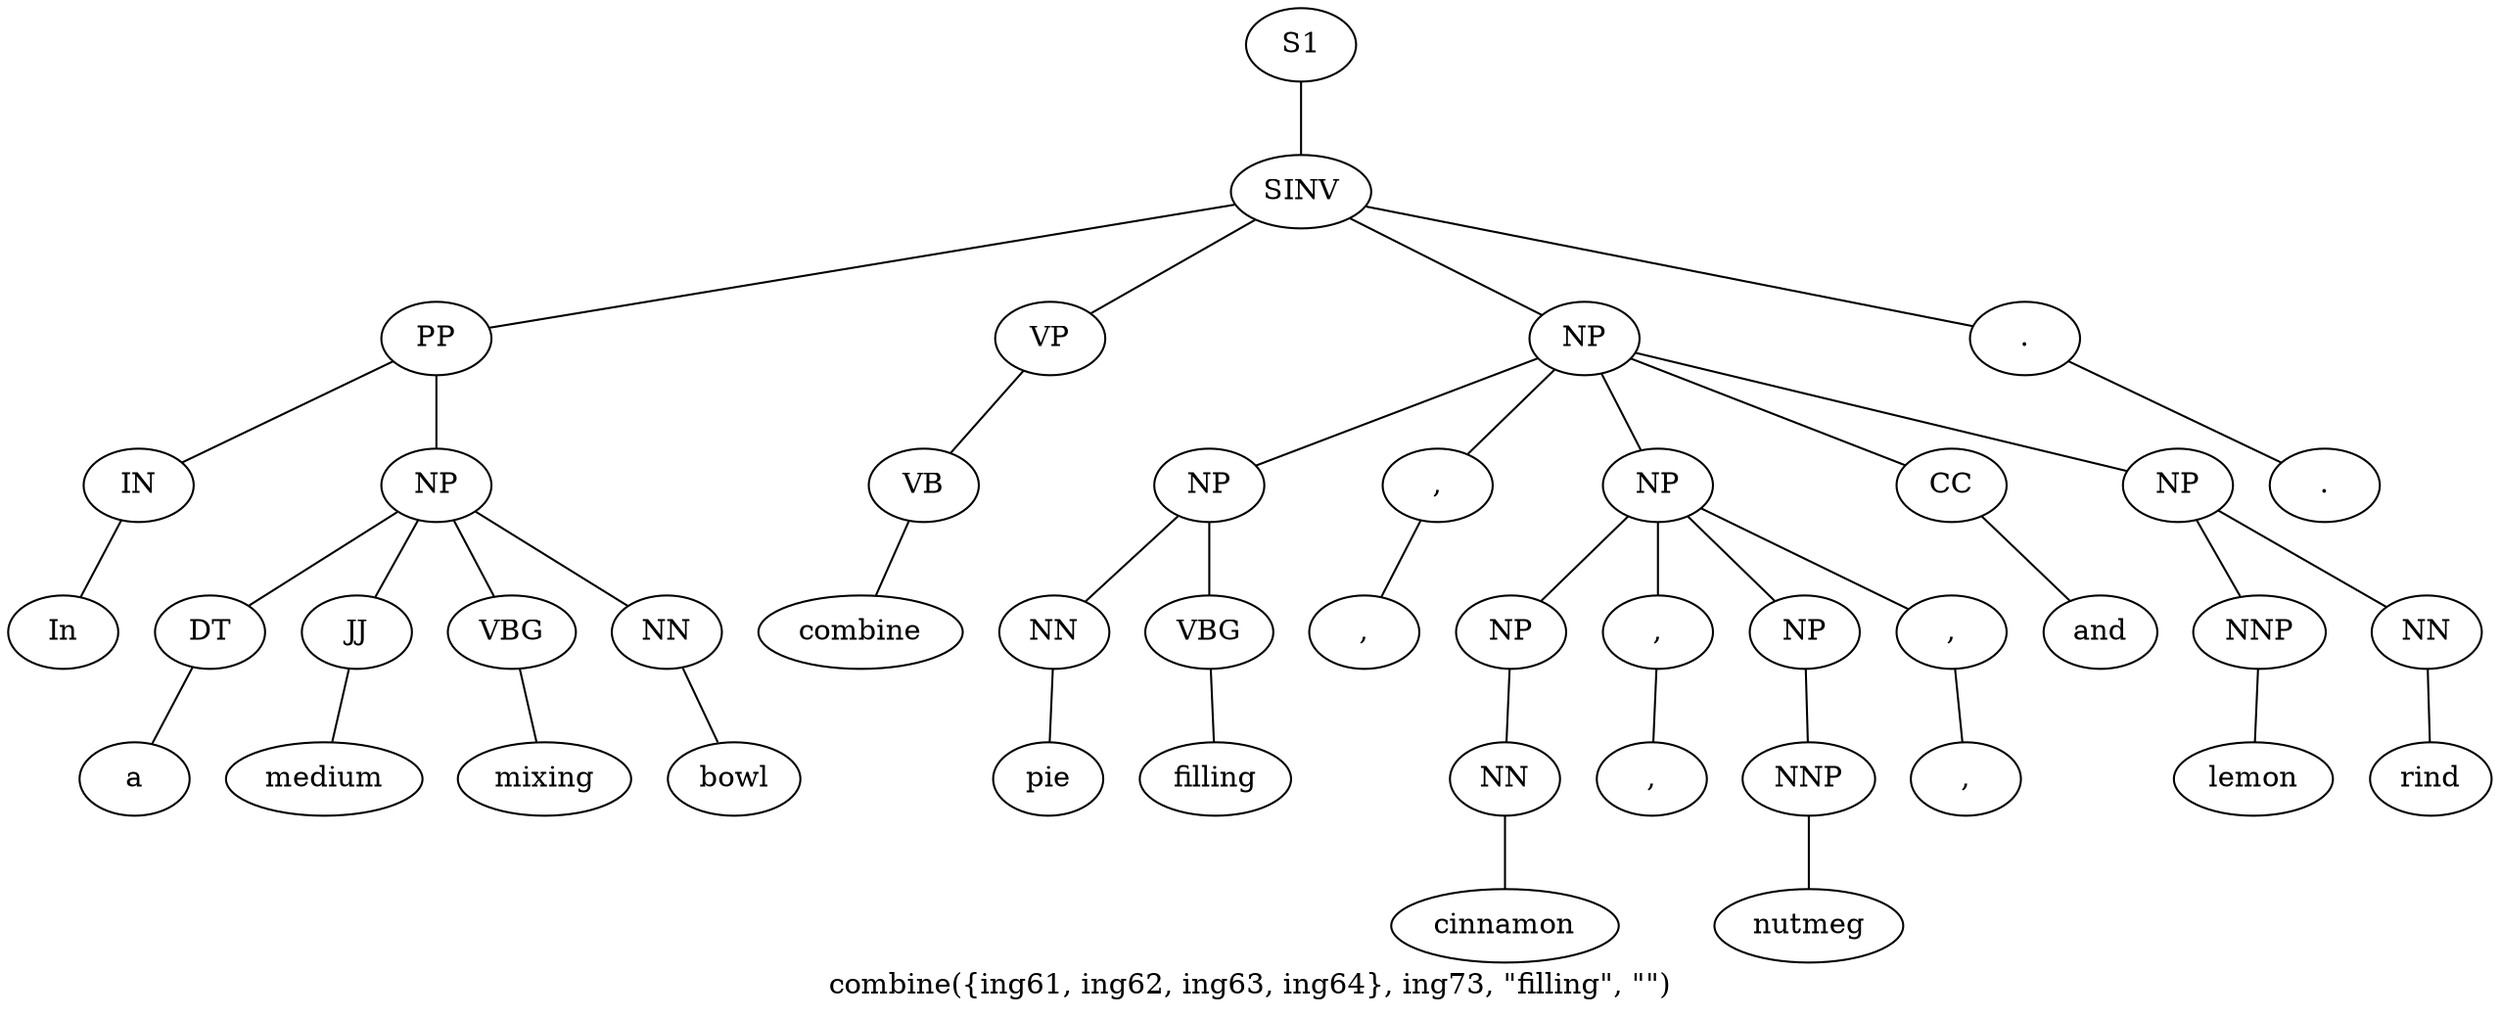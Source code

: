 graph SyntaxGraph {
	label = "combine({ing61, ing62, ing63, ing64}, ing73, \"filling\", \"\")";
	Node0 [label="S1"];
	Node1 [label="SINV"];
	Node2 [label="PP"];
	Node3 [label="IN"];
	Node4 [label="In"];
	Node5 [label="NP"];
	Node6 [label="DT"];
	Node7 [label="a"];
	Node8 [label="JJ"];
	Node9 [label="medium"];
	Node10 [label="VBG"];
	Node11 [label="mixing"];
	Node12 [label="NN"];
	Node13 [label="bowl"];
	Node14 [label="VP"];
	Node15 [label="VB"];
	Node16 [label="combine"];
	Node17 [label="NP"];
	Node18 [label="NP"];
	Node19 [label="NN"];
	Node20 [label="pie"];
	Node21 [label="VBG"];
	Node22 [label="filling"];
	Node23 [label=","];
	Node24 [label=","];
	Node25 [label="NP"];
	Node26 [label="NP"];
	Node27 [label="NN"];
	Node28 [label="cinnamon"];
	Node29 [label=","];
	Node30 [label=","];
	Node31 [label="NP"];
	Node32 [label="NNP"];
	Node33 [label="nutmeg"];
	Node34 [label=","];
	Node35 [label=","];
	Node36 [label="CC"];
	Node37 [label="and"];
	Node38 [label="NP"];
	Node39 [label="NNP"];
	Node40 [label="lemon"];
	Node41 [label="NN"];
	Node42 [label="rind"];
	Node43 [label="."];
	Node44 [label="."];

	Node0 -- Node1;
	Node1 -- Node2;
	Node1 -- Node14;
	Node1 -- Node17;
	Node1 -- Node43;
	Node2 -- Node3;
	Node2 -- Node5;
	Node3 -- Node4;
	Node5 -- Node6;
	Node5 -- Node8;
	Node5 -- Node10;
	Node5 -- Node12;
	Node6 -- Node7;
	Node8 -- Node9;
	Node10 -- Node11;
	Node12 -- Node13;
	Node14 -- Node15;
	Node15 -- Node16;
	Node17 -- Node18;
	Node17 -- Node23;
	Node17 -- Node25;
	Node17 -- Node36;
	Node17 -- Node38;
	Node18 -- Node19;
	Node18 -- Node21;
	Node19 -- Node20;
	Node21 -- Node22;
	Node23 -- Node24;
	Node25 -- Node26;
	Node25 -- Node29;
	Node25 -- Node31;
	Node25 -- Node34;
	Node26 -- Node27;
	Node27 -- Node28;
	Node29 -- Node30;
	Node31 -- Node32;
	Node32 -- Node33;
	Node34 -- Node35;
	Node36 -- Node37;
	Node38 -- Node39;
	Node38 -- Node41;
	Node39 -- Node40;
	Node41 -- Node42;
	Node43 -- Node44;
}